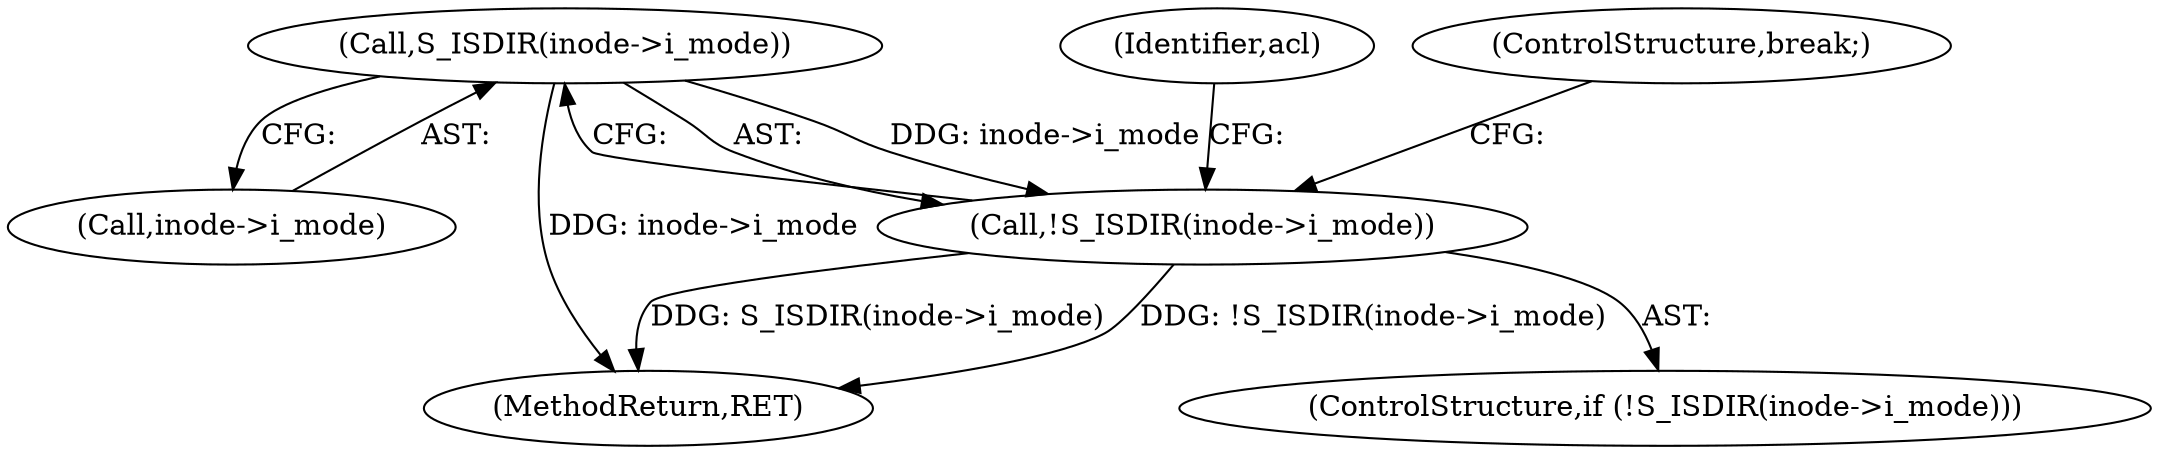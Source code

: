 digraph "0_linux_073931017b49d9458aa351605b43a7e34598caef_11@pointer" {
"1000148" [label="(Call,S_ISDIR(inode->i_mode))"];
"1000147" [label="(Call,!S_ISDIR(inode->i_mode))"];
"1000147" [label="(Call,!S_ISDIR(inode->i_mode))"];
"1000148" [label="(Call,S_ISDIR(inode->i_mode))"];
"1000154" [label="(Identifier,acl)"];
"1000149" [label="(Call,inode->i_mode)"];
"1000146" [label="(ControlStructure,if (!S_ISDIR(inode->i_mode)))"];
"1000158" [label="(ControlStructure,break;)"];
"1000221" [label="(MethodReturn,RET)"];
"1000148" -> "1000147"  [label="AST: "];
"1000148" -> "1000149"  [label="CFG: "];
"1000149" -> "1000148"  [label="AST: "];
"1000147" -> "1000148"  [label="CFG: "];
"1000148" -> "1000221"  [label="DDG: inode->i_mode"];
"1000148" -> "1000147"  [label="DDG: inode->i_mode"];
"1000147" -> "1000146"  [label="AST: "];
"1000154" -> "1000147"  [label="CFG: "];
"1000158" -> "1000147"  [label="CFG: "];
"1000147" -> "1000221"  [label="DDG: S_ISDIR(inode->i_mode)"];
"1000147" -> "1000221"  [label="DDG: !S_ISDIR(inode->i_mode)"];
}
